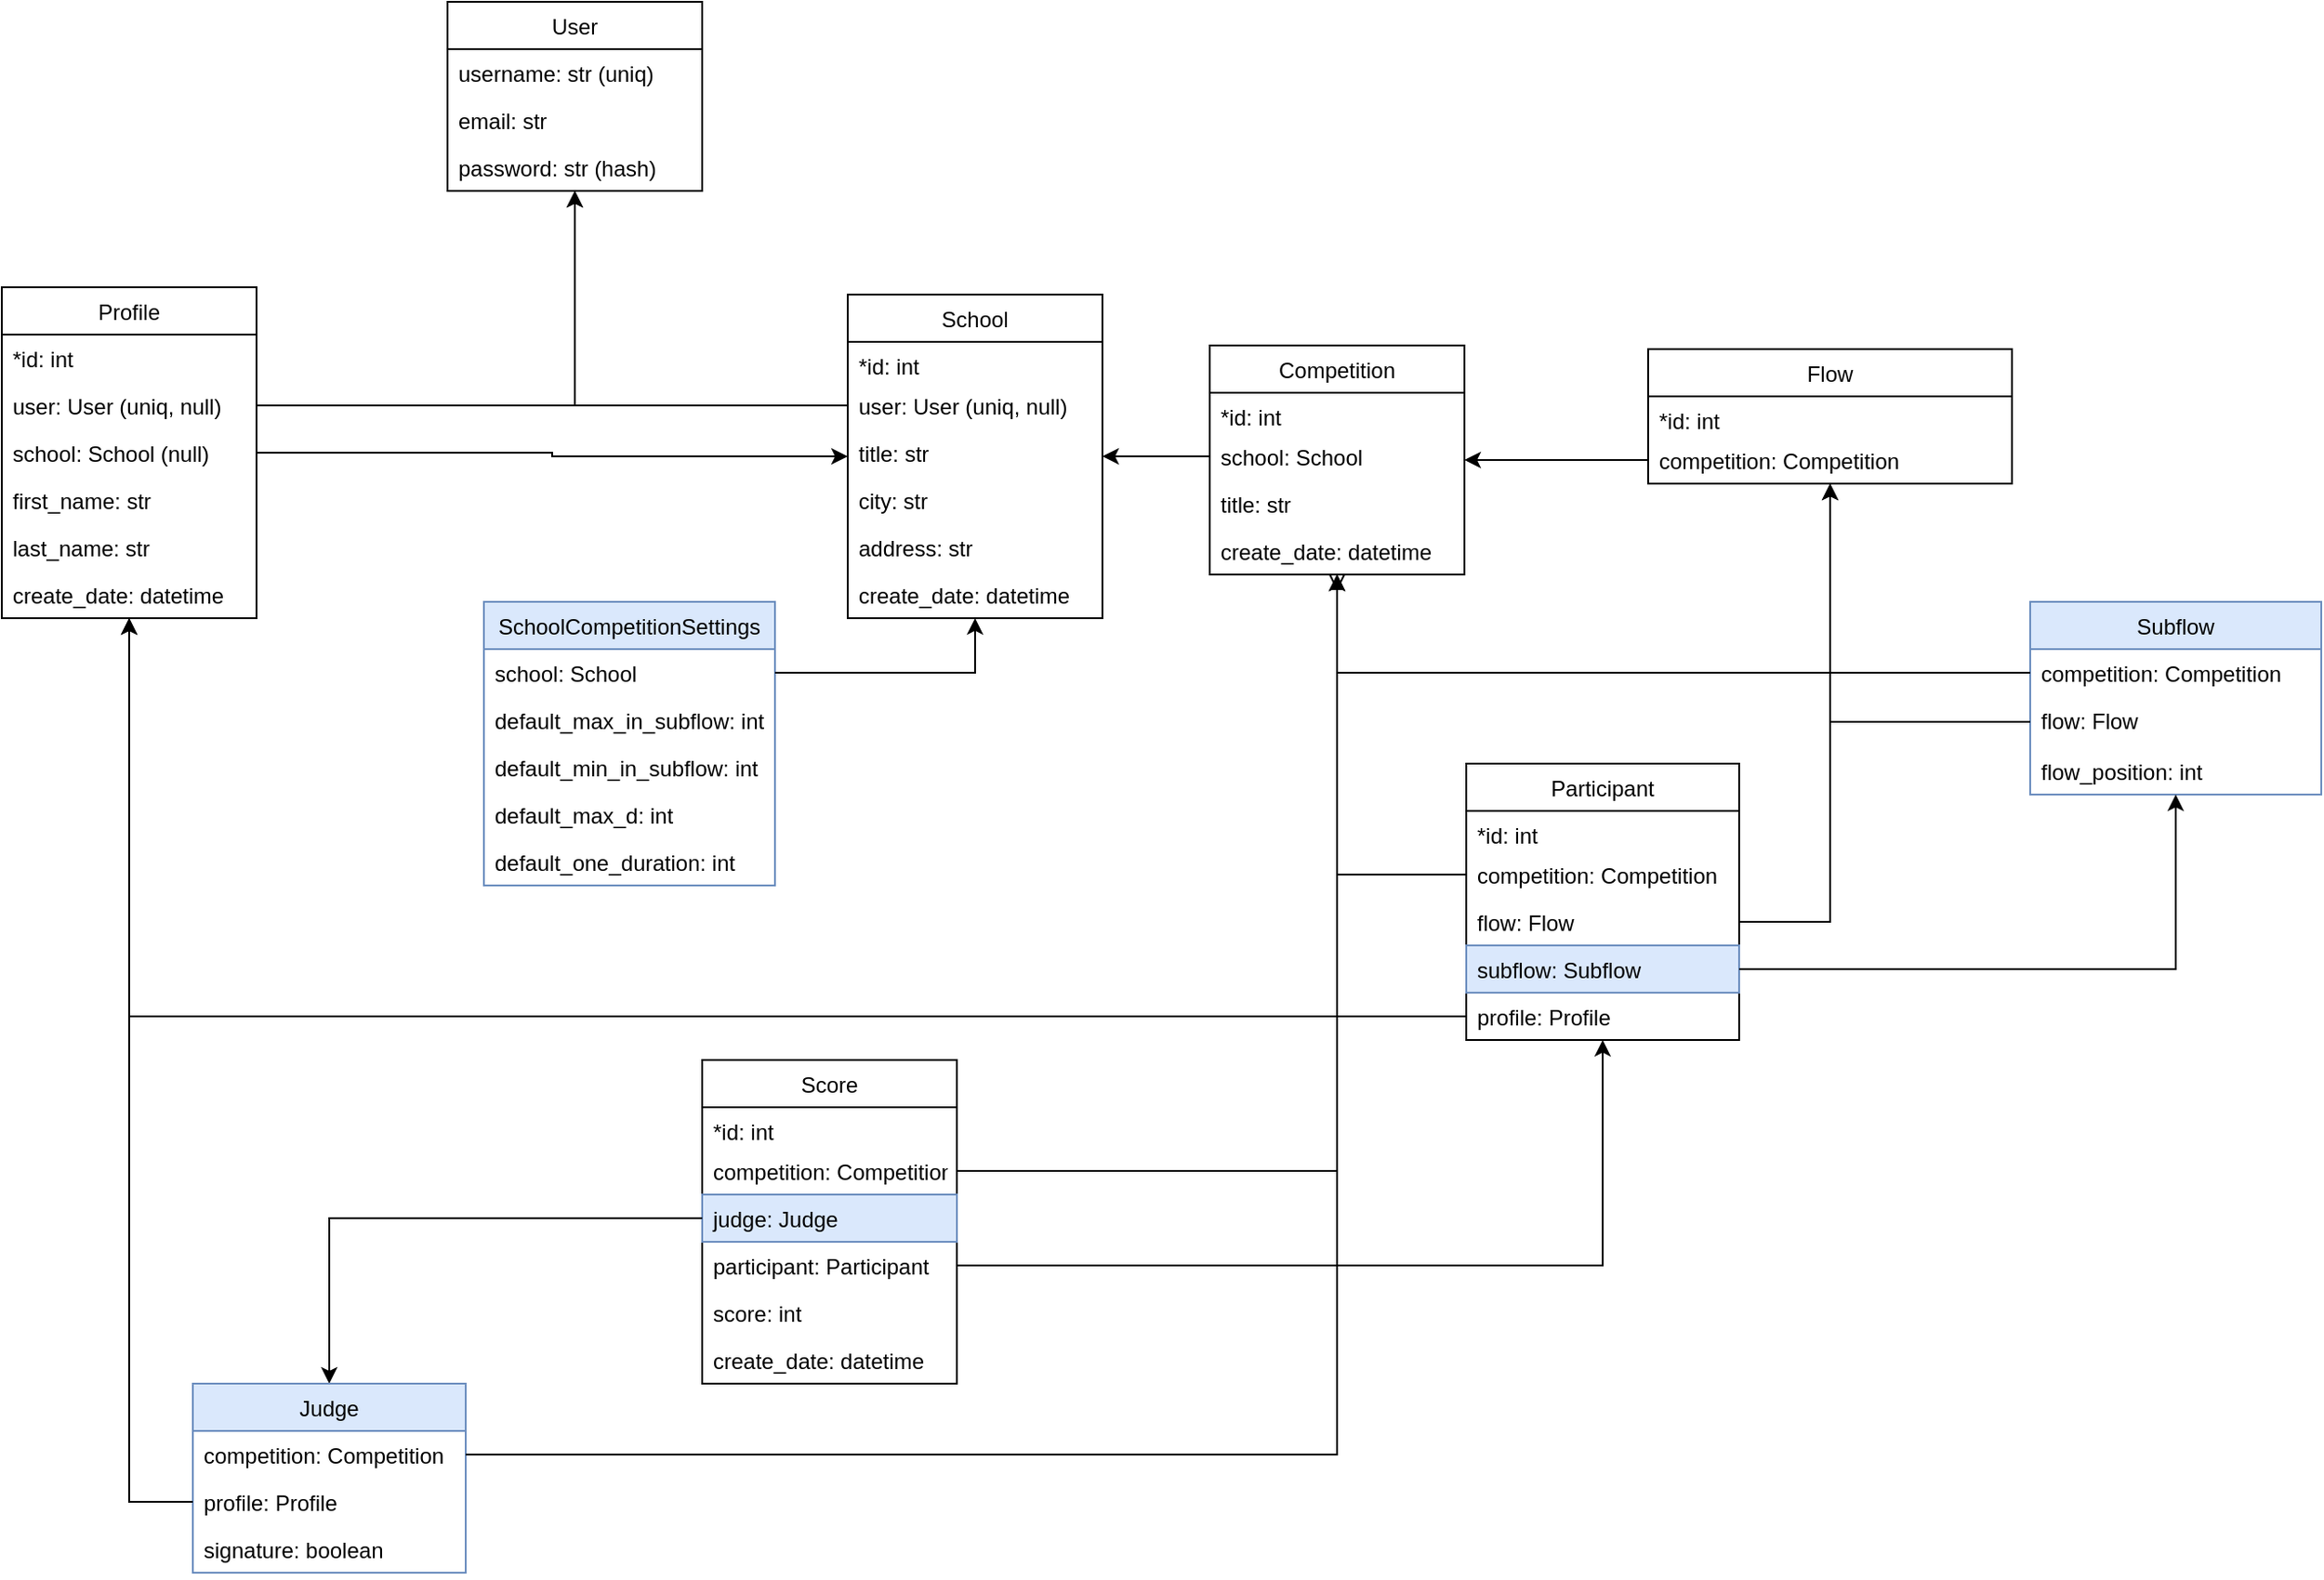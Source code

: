 <mxfile version="14.6.13" type="device" pages="2"><diagram id="iUEbj8dNVu1VvXC6DNIW" name="UML"><mxGraphModel dx="383" dy="678" grid="1" gridSize="10" guides="1" tooltips="1" connect="1" arrows="1" fold="1" page="1" pageScale="1" pageWidth="827" pageHeight="1169" math="0" shadow="0"><root><mxCell id="0"/><mxCell id="1" parent="0"/><mxCell id="e080HOzBAcm6F7jt0b6_-1" value="User" style="swimlane;fontStyle=0;childLayout=stackLayout;horizontal=1;startSize=26;fillColor=none;horizontalStack=0;resizeParent=1;resizeParentMax=0;resizeLast=0;collapsible=1;marginBottom=0;" parent="1" vertex="1"><mxGeometry x="590" y="130" width="140" height="104" as="geometry"/></mxCell><mxCell id="e080HOzBAcm6F7jt0b6_-2" value="username: str (uniq)" style="text;strokeColor=none;fillColor=none;align=left;verticalAlign=top;spacingLeft=4;spacingRight=4;overflow=hidden;rotatable=0;points=[[0,0.5],[1,0.5]];portConstraint=eastwest;" parent="e080HOzBAcm6F7jt0b6_-1" vertex="1"><mxGeometry y="26" width="140" height="26" as="geometry"/></mxCell><mxCell id="e080HOzBAcm6F7jt0b6_-3" value="email: str" style="text;strokeColor=none;fillColor=none;align=left;verticalAlign=top;spacingLeft=4;spacingRight=4;overflow=hidden;rotatable=0;points=[[0,0.5],[1,0.5]];portConstraint=eastwest;" parent="e080HOzBAcm6F7jt0b6_-1" vertex="1"><mxGeometry y="52" width="140" height="26" as="geometry"/></mxCell><mxCell id="e080HOzBAcm6F7jt0b6_-4" value="password: str (hash)" style="text;strokeColor=none;fillColor=none;align=left;verticalAlign=top;spacingLeft=4;spacingRight=4;overflow=hidden;rotatable=0;points=[[0,0.5],[1,0.5]];portConstraint=eastwest;" parent="e080HOzBAcm6F7jt0b6_-1" vertex="1"><mxGeometry y="78" width="140" height="26" as="geometry"/></mxCell><mxCell id="e080HOzBAcm6F7jt0b6_-13" value="Profile" style="swimlane;fontStyle=0;childLayout=stackLayout;horizontal=1;startSize=26;fillColor=none;horizontalStack=0;resizeParent=1;resizeParentMax=0;resizeLast=0;collapsible=1;marginBottom=0;" parent="1" vertex="1"><mxGeometry x="345" y="287" width="140" height="182" as="geometry"/></mxCell><mxCell id="hX1yJxV7n2xUwgyLYWJZ-1" value="*id: int" style="text;strokeColor=none;fillColor=none;align=left;verticalAlign=top;spacingLeft=4;spacingRight=4;overflow=hidden;rotatable=0;points=[[0,0.5],[1,0.5]];portConstraint=eastwest;" parent="e080HOzBAcm6F7jt0b6_-13" vertex="1"><mxGeometry y="26" width="140" height="26" as="geometry"/></mxCell><mxCell id="e080HOzBAcm6F7jt0b6_-20" value="user: User (uniq, null)" style="text;strokeColor=none;fillColor=none;align=left;verticalAlign=top;spacingLeft=4;spacingRight=4;overflow=hidden;rotatable=0;points=[[0,0.5],[1,0.5]];portConstraint=eastwest;" parent="e080HOzBAcm6F7jt0b6_-13" vertex="1"><mxGeometry y="52" width="140" height="26" as="geometry"/></mxCell><mxCell id="e080HOzBAcm6F7jt0b6_-56" value="school: School (null)" style="text;strokeColor=none;fillColor=none;align=left;verticalAlign=top;spacingLeft=4;spacingRight=4;overflow=hidden;rotatable=0;points=[[0,0.5],[1,0.5]];portConstraint=eastwest;" parent="e080HOzBAcm6F7jt0b6_-13" vertex="1"><mxGeometry y="78" width="140" height="26" as="geometry"/></mxCell><mxCell id="e080HOzBAcm6F7jt0b6_-5" value="first_name: str" style="text;strokeColor=none;fillColor=none;align=left;verticalAlign=top;spacingLeft=4;spacingRight=4;overflow=hidden;rotatable=0;points=[[0,0.5],[1,0.5]];portConstraint=eastwest;" parent="e080HOzBAcm6F7jt0b6_-13" vertex="1"><mxGeometry y="104" width="140" height="26" as="geometry"/></mxCell><mxCell id="e080HOzBAcm6F7jt0b6_-6" value="last_name: str" style="text;strokeColor=none;fillColor=none;align=left;verticalAlign=top;spacingLeft=4;spacingRight=4;overflow=hidden;rotatable=0;points=[[0,0.5],[1,0.5]];portConstraint=eastwest;" parent="e080HOzBAcm6F7jt0b6_-13" vertex="1"><mxGeometry y="130" width="140" height="26" as="geometry"/></mxCell><mxCell id="zUVDc7OHqMcMPTlxPV3x-3" value="create_date: datetime" style="text;strokeColor=none;fillColor=none;align=left;verticalAlign=top;spacingLeft=4;spacingRight=4;overflow=hidden;rotatable=0;points=[[0,0.5],[1,0.5]];portConstraint=eastwest;" parent="e080HOzBAcm6F7jt0b6_-13" vertex="1"><mxGeometry y="156" width="140" height="26" as="geometry"/></mxCell><mxCell id="e080HOzBAcm6F7jt0b6_-28" value="School" style="swimlane;fontStyle=0;childLayout=stackLayout;horizontal=1;startSize=26;fillColor=none;horizontalStack=0;resizeParent=1;resizeParentMax=0;resizeLast=0;collapsible=1;marginBottom=0;" parent="1" vertex="1"><mxGeometry x="810" y="290.97" width="140" height="178" as="geometry"/></mxCell><mxCell id="hX1yJxV7n2xUwgyLYWJZ-2" value="*id: int" style="text;strokeColor=none;fillColor=none;align=left;verticalAlign=top;spacingLeft=4;spacingRight=4;overflow=hidden;rotatable=0;points=[[0,0.5],[1,0.5]];portConstraint=eastwest;" parent="e080HOzBAcm6F7jt0b6_-28" vertex="1"><mxGeometry y="26" width="140" height="22" as="geometry"/></mxCell><mxCell id="e080HOzBAcm6F7jt0b6_-34" value="user: User (uniq, null)" style="text;strokeColor=none;fillColor=none;align=left;verticalAlign=top;spacingLeft=4;spacingRight=4;overflow=hidden;rotatable=0;points=[[0,0.5],[1,0.5]];portConstraint=eastwest;" parent="e080HOzBAcm6F7jt0b6_-28" vertex="1"><mxGeometry y="48" width="140" height="26" as="geometry"/></mxCell><mxCell id="e080HOzBAcm6F7jt0b6_-29" value="title: str" style="text;strokeColor=none;fillColor=none;align=left;verticalAlign=top;spacingLeft=4;spacingRight=4;overflow=hidden;rotatable=0;points=[[0,0.5],[1,0.5]];portConstraint=eastwest;" parent="e080HOzBAcm6F7jt0b6_-28" vertex="1"><mxGeometry y="74" width="140" height="26" as="geometry"/></mxCell><mxCell id="IFrO22kwMoxjrA62lldN-2" value="city: str" style="text;strokeColor=none;fillColor=none;align=left;verticalAlign=top;spacingLeft=4;spacingRight=4;overflow=hidden;rotatable=0;points=[[0,0.5],[1,0.5]];portConstraint=eastwest;" parent="e080HOzBAcm6F7jt0b6_-28" vertex="1"><mxGeometry y="100" width="140" height="26" as="geometry"/></mxCell><mxCell id="e080HOzBAcm6F7jt0b6_-30" value="address: str" style="text;strokeColor=none;fillColor=none;align=left;verticalAlign=top;spacingLeft=4;spacingRight=4;overflow=hidden;rotatable=0;points=[[0,0.5],[1,0.5]];portConstraint=eastwest;" parent="e080HOzBAcm6F7jt0b6_-28" vertex="1"><mxGeometry y="126" width="140" height="26" as="geometry"/></mxCell><mxCell id="zUVDc7OHqMcMPTlxPV3x-4" value="create_date: datetime" style="text;strokeColor=none;fillColor=none;align=left;verticalAlign=top;spacingLeft=4;spacingRight=4;overflow=hidden;rotatable=0;points=[[0,0.5],[1,0.5]];portConstraint=eastwest;" parent="e080HOzBAcm6F7jt0b6_-28" vertex="1"><mxGeometry y="152" width="140" height="26" as="geometry"/></mxCell><mxCell id="e080HOzBAcm6F7jt0b6_-36" value="Competition" style="swimlane;fontStyle=0;childLayout=stackLayout;horizontal=1;startSize=26;fillColor=none;horizontalStack=0;resizeParent=1;resizeParentMax=0;resizeLast=0;collapsible=1;marginBottom=0;" parent="1" vertex="1"><mxGeometry x="1009" y="319" width="140" height="126" as="geometry"/></mxCell><mxCell id="hX1yJxV7n2xUwgyLYWJZ-3" value="*id: int" style="text;strokeColor=none;fillColor=none;align=left;verticalAlign=top;spacingLeft=4;spacingRight=4;overflow=hidden;rotatable=0;points=[[0,0.5],[1,0.5]];portConstraint=eastwest;" parent="e080HOzBAcm6F7jt0b6_-36" vertex="1"><mxGeometry y="26" width="140" height="22" as="geometry"/></mxCell><mxCell id="e080HOzBAcm6F7jt0b6_-37" value="school: School" style="text;strokeColor=none;fillColor=none;align=left;verticalAlign=top;spacingLeft=4;spacingRight=4;overflow=hidden;rotatable=0;points=[[0,0.5],[1,0.5]];portConstraint=eastwest;" parent="e080HOzBAcm6F7jt0b6_-36" vertex="1"><mxGeometry y="48" width="140" height="26" as="geometry"/></mxCell><mxCell id="e080HOzBAcm6F7jt0b6_-38" value="title: str" style="text;strokeColor=none;fillColor=none;align=left;verticalAlign=top;spacingLeft=4;spacingRight=4;overflow=hidden;rotatable=0;points=[[0,0.5],[1,0.5]];portConstraint=eastwest;" parent="e080HOzBAcm6F7jt0b6_-36" vertex="1"><mxGeometry y="74" width="140" height="26" as="geometry"/></mxCell><mxCell id="zUVDc7OHqMcMPTlxPV3x-5" value="create_date: datetime" style="text;strokeColor=none;fillColor=none;align=left;verticalAlign=top;spacingLeft=4;spacingRight=4;overflow=hidden;rotatable=0;points=[[0,0.5],[1,0.5]];portConstraint=eastwest;" parent="e080HOzBAcm6F7jt0b6_-36" vertex="1"><mxGeometry y="100" width="140" height="26" as="geometry"/></mxCell><mxCell id="e080HOzBAcm6F7jt0b6_-42" value="Participant" style="swimlane;fontStyle=0;childLayout=stackLayout;horizontal=1;startSize=26;fillColor=none;horizontalStack=0;resizeParent=1;resizeParentMax=0;resizeLast=0;collapsible=1;marginBottom=0;" parent="1" vertex="1"><mxGeometry x="1150" y="548.97" width="150" height="152" as="geometry"/></mxCell><mxCell id="hX1yJxV7n2xUwgyLYWJZ-5" value="*id: int" style="text;strokeColor=none;fillColor=none;align=left;verticalAlign=top;spacingLeft=4;spacingRight=4;overflow=hidden;rotatable=0;points=[[0,0.5],[1,0.5]];portConstraint=eastwest;" parent="e080HOzBAcm6F7jt0b6_-42" vertex="1"><mxGeometry y="26" width="150" height="22" as="geometry"/></mxCell><mxCell id="e080HOzBAcm6F7jt0b6_-43" value="competition: Competition" style="text;strokeColor=none;fillColor=none;align=left;verticalAlign=top;spacingLeft=4;spacingRight=4;overflow=hidden;rotatable=0;points=[[0,0.5],[1,0.5]];portConstraint=eastwest;" parent="e080HOzBAcm6F7jt0b6_-42" vertex="1"><mxGeometry y="48" width="150" height="26" as="geometry"/></mxCell><mxCell id="e080HOzBAcm6F7jt0b6_-80" value="flow: Flow" style="text;strokeColor=none;fillColor=none;align=left;verticalAlign=top;spacingLeft=4;spacingRight=4;overflow=hidden;rotatable=0;points=[[0,0.5],[1,0.5]];portConstraint=eastwest;" parent="e080HOzBAcm6F7jt0b6_-42" vertex="1"><mxGeometry y="74" width="150" height="26" as="geometry"/></mxCell><mxCell id="fmUvLk3P3yL1n5FmOLlq-19" value="subflow: Subflow" style="text;strokeColor=#6c8ebf;fillColor=#dae8fc;align=left;verticalAlign=top;spacingLeft=4;spacingRight=4;overflow=hidden;rotatable=0;points=[[0,0.5],[1,0.5]];portConstraint=eastwest;" vertex="1" parent="e080HOzBAcm6F7jt0b6_-42"><mxGeometry y="100" width="150" height="26" as="geometry"/></mxCell><mxCell id="e080HOzBAcm6F7jt0b6_-49" value="profile: Profile" style="text;strokeColor=none;fillColor=none;align=left;verticalAlign=top;spacingLeft=4;spacingRight=4;overflow=hidden;rotatable=0;points=[[0,0.5],[1,0.5]];portConstraint=eastwest;" parent="e080HOzBAcm6F7jt0b6_-42" vertex="1"><mxGeometry y="126" width="150" height="26" as="geometry"/></mxCell><mxCell id="e080HOzBAcm6F7jt0b6_-51" style="edgeStyle=orthogonalEdgeStyle;rounded=0;orthogonalLoop=1;jettySize=auto;html=1;" parent="1" source="e080HOzBAcm6F7jt0b6_-43" target="e080HOzBAcm6F7jt0b6_-36" edge="1"><mxGeometry relative="1" as="geometry"/></mxCell><mxCell id="e080HOzBAcm6F7jt0b6_-53" style="edgeStyle=orthogonalEdgeStyle;rounded=0;orthogonalLoop=1;jettySize=auto;html=1;" parent="1" source="e080HOzBAcm6F7jt0b6_-34" target="e080HOzBAcm6F7jt0b6_-1" edge="1"><mxGeometry relative="1" as="geometry"/></mxCell><mxCell id="e080HOzBAcm6F7jt0b6_-54" style="edgeStyle=orthogonalEdgeStyle;rounded=0;orthogonalLoop=1;jettySize=auto;html=1;" parent="1" source="e080HOzBAcm6F7jt0b6_-20" target="e080HOzBAcm6F7jt0b6_-1" edge="1"><mxGeometry relative="1" as="geometry"/></mxCell><mxCell id="e080HOzBAcm6F7jt0b6_-66" value="Flow" style="swimlane;fontStyle=0;childLayout=stackLayout;horizontal=1;startSize=26;fillColor=none;horizontalStack=0;resizeParent=1;resizeParentMax=0;resizeLast=0;collapsible=1;marginBottom=0;" parent="1" vertex="1"><mxGeometry x="1250" y="321" width="200" height="74" as="geometry"/></mxCell><mxCell id="hX1yJxV7n2xUwgyLYWJZ-4" value="*id: int" style="text;strokeColor=none;fillColor=none;align=left;verticalAlign=top;spacingLeft=4;spacingRight=4;overflow=hidden;rotatable=0;points=[[0,0.5],[1,0.5]];portConstraint=eastwest;" parent="e080HOzBAcm6F7jt0b6_-66" vertex="1"><mxGeometry y="26" width="200" height="22" as="geometry"/></mxCell><mxCell id="e080HOzBAcm6F7jt0b6_-67" value="competition: Competition" style="text;strokeColor=none;fillColor=none;align=left;verticalAlign=top;spacingLeft=4;spacingRight=4;overflow=hidden;rotatable=0;points=[[0,0.5],[1,0.5]];portConstraint=eastwest;" parent="e080HOzBAcm6F7jt0b6_-66" vertex="1"><mxGeometry y="48" width="200" height="26" as="geometry"/></mxCell><mxCell id="e080HOzBAcm6F7jt0b6_-95" style="edgeStyle=orthogonalEdgeStyle;rounded=0;orthogonalLoop=1;jettySize=auto;html=1;" parent="1" source="e080HOzBAcm6F7jt0b6_-67" target="e080HOzBAcm6F7jt0b6_-36" edge="1"><mxGeometry relative="1" as="geometry"/></mxCell><mxCell id="e080HOzBAcm6F7jt0b6_-145" value="Score" style="swimlane;fontStyle=0;childLayout=stackLayout;horizontal=1;startSize=26;fillColor=none;horizontalStack=0;resizeParent=1;resizeParentMax=0;resizeLast=0;collapsible=1;marginBottom=0;" parent="1" vertex="1"><mxGeometry x="730" y="712" width="140" height="178" as="geometry"/></mxCell><mxCell id="hX1yJxV7n2xUwgyLYWJZ-6" value="*id: int" style="text;strokeColor=none;fillColor=none;align=left;verticalAlign=top;spacingLeft=4;spacingRight=4;overflow=hidden;rotatable=0;points=[[0,0.5],[1,0.5]];portConstraint=eastwest;" parent="e080HOzBAcm6F7jt0b6_-145" vertex="1"><mxGeometry y="26" width="140" height="22" as="geometry"/></mxCell><mxCell id="jTrjmsbF7Hy-U88Tjvo7-1" value="competition: Competition" style="text;strokeColor=none;fillColor=none;align=left;verticalAlign=top;spacingLeft=4;spacingRight=4;overflow=hidden;rotatable=0;points=[[0,0.5],[1,0.5]];portConstraint=eastwest;" parent="e080HOzBAcm6F7jt0b6_-145" vertex="1"><mxGeometry y="48" width="140" height="26" as="geometry"/></mxCell><mxCell id="e080HOzBAcm6F7jt0b6_-146" value="judge: Judge" style="text;strokeColor=#6c8ebf;fillColor=#dae8fc;align=left;verticalAlign=top;spacingLeft=4;spacingRight=4;overflow=hidden;rotatable=0;points=[[0,0.5],[1,0.5]];portConstraint=eastwest;" parent="e080HOzBAcm6F7jt0b6_-145" vertex="1"><mxGeometry y="74" width="140" height="26" as="geometry"/></mxCell><mxCell id="e080HOzBAcm6F7jt0b6_-147" value="participant: Participant" style="text;strokeColor=none;fillColor=none;align=left;verticalAlign=top;spacingLeft=4;spacingRight=4;overflow=hidden;rotatable=0;points=[[0,0.5],[1,0.5]];portConstraint=eastwest;" parent="e080HOzBAcm6F7jt0b6_-145" vertex="1"><mxGeometry y="100" width="140" height="26" as="geometry"/></mxCell><mxCell id="e080HOzBAcm6F7jt0b6_-148" value="score: int" style="text;strokeColor=none;fillColor=none;align=left;verticalAlign=top;spacingLeft=4;spacingRight=4;overflow=hidden;rotatable=0;points=[[0,0.5],[1,0.5]];portConstraint=eastwest;" parent="e080HOzBAcm6F7jt0b6_-145" vertex="1"><mxGeometry y="126" width="140" height="26" as="geometry"/></mxCell><mxCell id="IFrO22kwMoxjrA62lldN-1" value="create_date: datetime" style="text;strokeColor=none;fillColor=none;align=left;verticalAlign=top;spacingLeft=4;spacingRight=4;overflow=hidden;rotatable=0;points=[[0,0.5],[1,0.5]];portConstraint=eastwest;" parent="e080HOzBAcm6F7jt0b6_-145" vertex="1"><mxGeometry y="152" width="140" height="26" as="geometry"/></mxCell><mxCell id="e080HOzBAcm6F7jt0b6_-162" style="edgeStyle=orthogonalEdgeStyle;rounded=0;orthogonalLoop=1;jettySize=auto;html=1;" parent="1" source="e080HOzBAcm6F7jt0b6_-147" target="e080HOzBAcm6F7jt0b6_-42" edge="1"><mxGeometry relative="1" as="geometry"/></mxCell><mxCell id="e080HOzBAcm6F7jt0b6_-174" style="edgeStyle=orthogonalEdgeStyle;rounded=0;orthogonalLoop=1;jettySize=auto;html=1;" parent="1" source="e080HOzBAcm6F7jt0b6_-146" target="fmUvLk3P3yL1n5FmOLlq-1" edge="1"><mxGeometry relative="1" as="geometry"><mxPoint x="885.059" y="1115" as="targetPoint"/></mxGeometry></mxCell><mxCell id="U9G5cu5d0djngSI7oXee-97" style="edgeStyle=orthogonalEdgeStyle;rounded=0;orthogonalLoop=1;jettySize=auto;html=1;" parent="1" source="e080HOzBAcm6F7jt0b6_-80" target="e080HOzBAcm6F7jt0b6_-66" edge="1"><mxGeometry relative="1" as="geometry"/></mxCell><mxCell id="u_q0TTr663Ak8V3AeobJ-12" style="edgeStyle=orthogonalEdgeStyle;rounded=0;orthogonalLoop=1;jettySize=auto;html=1;" parent="1" source="e080HOzBAcm6F7jt0b6_-49" target="e080HOzBAcm6F7jt0b6_-13" edge="1"><mxGeometry relative="1" as="geometry"/></mxCell><mxCell id="zUVDc7OHqMcMPTlxPV3x-24" style="edgeStyle=orthogonalEdgeStyle;rounded=0;orthogonalLoop=1;jettySize=auto;html=1;" parent="1" source="e080HOzBAcm6F7jt0b6_-56" target="e080HOzBAcm6F7jt0b6_-28" edge="1"><mxGeometry relative="1" as="geometry"/></mxCell><mxCell id="zUVDc7OHqMcMPTlxPV3x-25" style="edgeStyle=orthogonalEdgeStyle;rounded=0;orthogonalLoop=1;jettySize=auto;html=1;" parent="1" source="e080HOzBAcm6F7jt0b6_-37" target="e080HOzBAcm6F7jt0b6_-28" edge="1"><mxGeometry relative="1" as="geometry"/></mxCell><mxCell id="jTrjmsbF7Hy-U88Tjvo7-2" style="edgeStyle=orthogonalEdgeStyle;rounded=0;orthogonalLoop=1;jettySize=auto;html=1;startArrow=none;startFill=0;endArrow=ERoneToMany;endFill=0;" parent="1" source="jTrjmsbF7Hy-U88Tjvo7-1" target="e080HOzBAcm6F7jt0b6_-36" edge="1"><mxGeometry relative="1" as="geometry"/></mxCell><mxCell id="fmUvLk3P3yL1n5FmOLlq-1" value="Judge" style="swimlane;fontStyle=0;childLayout=stackLayout;horizontal=1;startSize=26;fillColor=#dae8fc;horizontalStack=0;resizeParent=1;resizeParentMax=0;resizeLast=0;collapsible=1;marginBottom=0;strokeColor=#6c8ebf;" vertex="1" parent="1"><mxGeometry x="450" y="890" width="150" height="104" as="geometry"/></mxCell><mxCell id="fmUvLk3P3yL1n5FmOLlq-2" value="competition: Competition" style="text;strokeColor=none;fillColor=none;align=left;verticalAlign=top;spacingLeft=4;spacingRight=4;overflow=hidden;rotatable=0;points=[[0,0.5],[1,0.5]];portConstraint=eastwest;" vertex="1" parent="fmUvLk3P3yL1n5FmOLlq-1"><mxGeometry y="26" width="150" height="26" as="geometry"/></mxCell><mxCell id="fmUvLk3P3yL1n5FmOLlq-3" value="profile: Profile" style="text;strokeColor=none;fillColor=none;align=left;verticalAlign=top;spacingLeft=4;spacingRight=4;overflow=hidden;rotatable=0;points=[[0,0.5],[1,0.5]];portConstraint=eastwest;" vertex="1" parent="fmUvLk3P3yL1n5FmOLlq-1"><mxGeometry y="52" width="150" height="26" as="geometry"/></mxCell><mxCell id="fmUvLk3P3yL1n5FmOLlq-6" value="signature: boolean" style="text;strokeColor=none;fillColor=none;align=left;verticalAlign=top;spacingLeft=4;spacingRight=4;overflow=hidden;rotatable=0;points=[[0,0.5],[1,0.5]];portConstraint=eastwest;" vertex="1" parent="fmUvLk3P3yL1n5FmOLlq-1"><mxGeometry y="78" width="150" height="26" as="geometry"/></mxCell><mxCell id="fmUvLk3P3yL1n5FmOLlq-7" value="Subflow" style="swimlane;fontStyle=0;childLayout=stackLayout;horizontal=1;startSize=26;fillColor=#dae8fc;horizontalStack=0;resizeParent=1;resizeParentMax=0;resizeLast=0;collapsible=1;marginBottom=0;strokeColor=#6c8ebf;" vertex="1" parent="1"><mxGeometry x="1460" y="460" width="160" height="106" as="geometry"/></mxCell><mxCell id="fmUvLk3P3yL1n5FmOLlq-8" value="competition: Competition" style="text;strokeColor=none;fillColor=none;align=left;verticalAlign=top;spacingLeft=4;spacingRight=4;overflow=hidden;rotatable=0;points=[[0,0.5],[1,0.5]];portConstraint=eastwest;" vertex="1" parent="fmUvLk3P3yL1n5FmOLlq-7"><mxGeometry y="26" width="160" height="26" as="geometry"/></mxCell><mxCell id="fmUvLk3P3yL1n5FmOLlq-9" value="flow: Flow" style="text;strokeColor=none;fillColor=none;align=left;verticalAlign=top;spacingLeft=4;spacingRight=4;overflow=hidden;rotatable=0;points=[[0,0.5],[1,0.5]];portConstraint=eastwest;" vertex="1" parent="fmUvLk3P3yL1n5FmOLlq-7"><mxGeometry y="52" width="160" height="28" as="geometry"/></mxCell><mxCell id="fmUvLk3P3yL1n5FmOLlq-12" value="flow_position: int" style="text;strokeColor=none;fillColor=none;align=left;verticalAlign=top;spacingLeft=4;spacingRight=4;overflow=hidden;rotatable=0;points=[[0,0.5],[1,0.5]];portConstraint=eastwest;" vertex="1" parent="fmUvLk3P3yL1n5FmOLlq-7"><mxGeometry y="80" width="160" height="26" as="geometry"/></mxCell><mxCell id="fmUvLk3P3yL1n5FmOLlq-15" style="edgeStyle=orthogonalEdgeStyle;rounded=0;orthogonalLoop=1;jettySize=auto;html=1;" edge="1" parent="1" source="fmUvLk3P3yL1n5FmOLlq-8" target="e080HOzBAcm6F7jt0b6_-36"><mxGeometry relative="1" as="geometry"/></mxCell><mxCell id="fmUvLk3P3yL1n5FmOLlq-16" style="edgeStyle=orthogonalEdgeStyle;rounded=0;orthogonalLoop=1;jettySize=auto;html=1;" edge="1" parent="1" source="fmUvLk3P3yL1n5FmOLlq-9" target="e080HOzBAcm6F7jt0b6_-66"><mxGeometry relative="1" as="geometry"/></mxCell><mxCell id="fmUvLk3P3yL1n5FmOLlq-17" style="edgeStyle=orthogonalEdgeStyle;rounded=0;orthogonalLoop=1;jettySize=auto;html=1;" edge="1" parent="1" source="fmUvLk3P3yL1n5FmOLlq-2" target="e080HOzBAcm6F7jt0b6_-36"><mxGeometry relative="1" as="geometry"/></mxCell><mxCell id="fmUvLk3P3yL1n5FmOLlq-18" style="edgeStyle=orthogonalEdgeStyle;rounded=0;orthogonalLoop=1;jettySize=auto;html=1;" edge="1" parent="1" source="fmUvLk3P3yL1n5FmOLlq-3" target="e080HOzBAcm6F7jt0b6_-13"><mxGeometry relative="1" as="geometry"/></mxCell><mxCell id="fmUvLk3P3yL1n5FmOLlq-20" style="edgeStyle=orthogonalEdgeStyle;rounded=0;orthogonalLoop=1;jettySize=auto;html=1;" edge="1" parent="1" source="fmUvLk3P3yL1n5FmOLlq-19" target="fmUvLk3P3yL1n5FmOLlq-7"><mxGeometry relative="1" as="geometry"/></mxCell><mxCell id="fmUvLk3P3yL1n5FmOLlq-21" value="SchoolCompetitionSettings" style="swimlane;fontStyle=0;childLayout=stackLayout;horizontal=1;startSize=26;fillColor=#dae8fc;horizontalStack=0;resizeParent=1;resizeParentMax=0;resizeLast=0;collapsible=1;marginBottom=0;strokeColor=#6c8ebf;" vertex="1" parent="1"><mxGeometry x="610" y="460" width="160" height="156" as="geometry"><mxRectangle x="490" y="760" width="180" height="26" as="alternateBounds"/></mxGeometry></mxCell><mxCell id="fmUvLk3P3yL1n5FmOLlq-22" value="school: School" style="text;strokeColor=none;fillColor=none;align=left;verticalAlign=top;spacingLeft=4;spacingRight=4;overflow=hidden;rotatable=0;points=[[0,0.5],[1,0.5]];portConstraint=eastwest;" vertex="1" parent="fmUvLk3P3yL1n5FmOLlq-21"><mxGeometry y="26" width="160" height="26" as="geometry"/></mxCell><mxCell id="fmUvLk3P3yL1n5FmOLlq-23" value="default_max_in_subflow: int" style="text;strokeColor=none;fillColor=none;align=left;verticalAlign=top;spacingLeft=4;spacingRight=4;overflow=hidden;rotatable=0;points=[[0,0.5],[1,0.5]];portConstraint=eastwest;" vertex="1" parent="fmUvLk3P3yL1n5FmOLlq-21"><mxGeometry y="52" width="160" height="26" as="geometry"/></mxCell><mxCell id="fmUvLk3P3yL1n5FmOLlq-24" value="default_min_in_subflow: int" style="text;strokeColor=none;fillColor=none;align=left;verticalAlign=top;spacingLeft=4;spacingRight=4;overflow=hidden;rotatable=0;points=[[0,0.5],[1,0.5]];portConstraint=eastwest;" vertex="1" parent="fmUvLk3P3yL1n5FmOLlq-21"><mxGeometry y="78" width="160" height="26" as="geometry"/></mxCell><mxCell id="fmUvLk3P3yL1n5FmOLlq-25" value="default_max_d: int" style="text;strokeColor=none;fillColor=none;align=left;verticalAlign=top;spacingLeft=4;spacingRight=4;overflow=hidden;rotatable=0;points=[[0,0.5],[1,0.5]];portConstraint=eastwest;" vertex="1" parent="fmUvLk3P3yL1n5FmOLlq-21"><mxGeometry y="104" width="160" height="26" as="geometry"/></mxCell><mxCell id="fmUvLk3P3yL1n5FmOLlq-26" value="default_one_duration: int" style="text;strokeColor=none;fillColor=none;align=left;verticalAlign=top;spacingLeft=4;spacingRight=4;overflow=hidden;rotatable=0;points=[[0,0.5],[1,0.5]];portConstraint=eastwest;" vertex="1" parent="fmUvLk3P3yL1n5FmOLlq-21"><mxGeometry y="130" width="160" height="26" as="geometry"/></mxCell><mxCell id="fmUvLk3P3yL1n5FmOLlq-27" style="edgeStyle=orthogonalEdgeStyle;rounded=0;orthogonalLoop=1;jettySize=auto;html=1;" edge="1" parent="1" source="fmUvLk3P3yL1n5FmOLlq-22" target="e080HOzBAcm6F7jt0b6_-28"><mxGeometry relative="1" as="geometry"/></mxCell></root></mxGraphModel></diagram><diagram id="Nf7d6Wtd37Fq8LsDocSr" name="Чен"><mxGraphModel dx="761" dy="1959" grid="1" gridSize="10" guides="1" tooltips="1" connect="1" arrows="1" fold="1" page="1" pageScale="1" pageWidth="827" pageHeight="1169" math="0" shadow="0">&#xa;            <root>&#xa;                <mxCell id="VjDLeNoEt36ukDtSpz-p-0"/>&#xa;                <mxCell id="VjDLeNoEt36ukDtSpz-p-1" parent="VjDLeNoEt36ukDtSpz-p-0"/>&#xa;                <mxCell id="VjDLeNoEt36ukDtSpz-p-54" style="edgeStyle=orthogonalEdgeStyle;rounded=0;orthogonalLoop=1;jettySize=auto;html=1;entryX=0;entryY=0.5;entryDx=0;entryDy=0;" parent="VjDLeNoEt36ukDtSpz-p-1" source="VjDLeNoEt36ukDtSpz-p-50" target="VjDLeNoEt36ukDtSpz-p-51" edge="1">&#xa;                    <mxGeometry relative="1" as="geometry"/>&#xa;                </mxCell>&#xa;                <mxCell id="VjDLeNoEt36ukDtSpz-p-55" style="edgeStyle=orthogonalEdgeStyle;rounded=0;orthogonalLoop=1;jettySize=auto;html=1;" parent="VjDLeNoEt36ukDtSpz-p-1" source="VjDLeNoEt36ukDtSpz-p-50" target="VjDLeNoEt36ukDtSpz-p-53" edge="1">&#xa;                    <mxGeometry relative="1" as="geometry"/>&#xa;                </mxCell>&#xa;                <mxCell id="VjDLeNoEt36ukDtSpz-p-56" style="edgeStyle=orthogonalEdgeStyle;rounded=0;orthogonalLoop=1;jettySize=auto;html=1;entryX=0;entryY=0.5;entryDx=0;entryDy=0;" parent="VjDLeNoEt36ukDtSpz-p-1" source="VjDLeNoEt36ukDtSpz-p-50" target="VjDLeNoEt36ukDtSpz-p-52" edge="1">&#xa;                    <mxGeometry relative="1" as="geometry"/>&#xa;                </mxCell>&#xa;                <mxCell id="VjDLeNoEt36ukDtSpz-p-127" style="edgeStyle=orthogonalEdgeStyle;rounded=0;orthogonalLoop=1;jettySize=auto;html=1;endArrow=ERmandOne;endFill=0;startArrow=none;startFill=0;" parent="VjDLeNoEt36ukDtSpz-p-1" source="VjDLeNoEt36ukDtSpz-p-140" target="VjDLeNoEt36ukDtSpz-p-122" edge="1">&#xa;                    <mxGeometry relative="1" as="geometry"/>&#xa;                </mxCell>&#xa;                <mxCell id="VjDLeNoEt36ukDtSpz-p-128" style="edgeStyle=orthogonalEdgeStyle;rounded=0;orthogonalLoop=1;jettySize=auto;html=1;endArrow=ERmandOne;endFill=0;startArrow=none;startFill=0;" parent="VjDLeNoEt36ukDtSpz-p-1" source="VjDLeNoEt36ukDtSpz-p-145" target="VjDLeNoEt36ukDtSpz-p-121" edge="1">&#xa;                    <mxGeometry relative="1" as="geometry"/>&#xa;                </mxCell>&#xa;                <mxCell id="_Gq4VT02wDg7G9v6jnCs-8" style="edgeStyle=orthogonalEdgeStyle;rounded=0;orthogonalLoop=1;jettySize=auto;html=1;entryX=0;entryY=0.5;entryDx=0;entryDy=0;" parent="VjDLeNoEt36ukDtSpz-p-1" source="VjDLeNoEt36ukDtSpz-p-50" target="_Gq4VT02wDg7G9v6jnCs-1" edge="1">&#xa;                    <mxGeometry relative="1" as="geometry"/>&#xa;                </mxCell>&#xa;                <mxCell id="VjDLeNoEt36ukDtSpz-p-50" value="User" style="rounded=0;whiteSpace=wrap;html=1;" parent="VjDLeNoEt36ukDtSpz-p-1" vertex="1">&#xa;                    <mxGeometry x="457" y="-571" width="80" height="30" as="geometry"/>&#xa;                </mxCell>&#xa;                <mxCell id="VjDLeNoEt36ukDtSpz-p-51" value="username" style="ellipse;whiteSpace=wrap;html=1;" parent="VjDLeNoEt36ukDtSpz-p-1" vertex="1">&#xa;                    <mxGeometry x="647" y="-651" width="80" height="50" as="geometry"/>&#xa;                </mxCell>&#xa;                <mxCell id="VjDLeNoEt36ukDtSpz-p-52" value="email" style="ellipse;whiteSpace=wrap;html=1;" parent="VjDLeNoEt36ukDtSpz-p-1" vertex="1">&#xa;                    <mxGeometry x="647" y="-511" width="80" height="50" as="geometry"/>&#xa;                </mxCell>&#xa;                <mxCell id="VjDLeNoEt36ukDtSpz-p-53" value="password" style="ellipse;whiteSpace=wrap;html=1;" parent="VjDLeNoEt36ukDtSpz-p-1" vertex="1">&#xa;                    <mxGeometry x="642" y="-578.5" width="85" height="45" as="geometry"/>&#xa;                </mxCell>&#xa;                <mxCell id="VjDLeNoEt36ukDtSpz-p-57" style="edgeStyle=orthogonalEdgeStyle;rounded=0;orthogonalLoop=1;jettySize=auto;html=1;entryX=0;entryY=0.5;entryDx=0;entryDy=0;" parent="VjDLeNoEt36ukDtSpz-p-1" source="VjDLeNoEt36ukDtSpz-p-122" target="VjDLeNoEt36ukDtSpz-p-61" edge="1">&#xa;                    <mxGeometry relative="1" as="geometry"/>&#xa;                </mxCell>&#xa;                <mxCell id="VjDLeNoEt36ukDtSpz-p-58" style="edgeStyle=orthogonalEdgeStyle;rounded=0;orthogonalLoop=1;jettySize=auto;html=1;" parent="VjDLeNoEt36ukDtSpz-p-1" source="VjDLeNoEt36ukDtSpz-p-122" target="VjDLeNoEt36ukDtSpz-p-63" edge="1">&#xa;                    <mxGeometry relative="1" as="geometry"/>&#xa;                </mxCell>&#xa;                <mxCell id="VjDLeNoEt36ukDtSpz-p-68" style="edgeStyle=orthogonalEdgeStyle;rounded=0;orthogonalLoop=1;jettySize=auto;html=1;entryX=0;entryY=0.5;entryDx=0;entryDy=0;" parent="VjDLeNoEt36ukDtSpz-p-1" source="VjDLeNoEt36ukDtSpz-p-122" target="VjDLeNoEt36ukDtSpz-p-64" edge="1">&#xa;                    <mxGeometry relative="1" as="geometry"/>&#xa;                </mxCell>&#xa;                <mxCell id="VjDLeNoEt36ukDtSpz-p-69" style="edgeStyle=orthogonalEdgeStyle;rounded=0;orthogonalLoop=1;jettySize=auto;html=1;entryX=0;entryY=0.5;entryDx=0;entryDy=0;" parent="VjDLeNoEt36ukDtSpz-p-1" source="VjDLeNoEt36ukDtSpz-p-122" target="VjDLeNoEt36ukDtSpz-p-65" edge="1">&#xa;                    <mxGeometry relative="1" as="geometry"/>&#xa;                </mxCell>&#xa;                <mxCell id="VjDLeNoEt36ukDtSpz-p-71" style="edgeStyle=orthogonalEdgeStyle;rounded=0;orthogonalLoop=1;jettySize=auto;html=1;entryX=0;entryY=0.5;entryDx=0;entryDy=0;" parent="VjDLeNoEt36ukDtSpz-p-1" source="VjDLeNoEt36ukDtSpz-p-122" target="VjDLeNoEt36ukDtSpz-p-67" edge="1">&#xa;                    <mxGeometry relative="1" as="geometry"/>&#xa;                </mxCell>&#xa;                <mxCell id="VjDLeNoEt36ukDtSpz-p-61" value="user" style="ellipse;whiteSpace=wrap;html=1;" parent="VjDLeNoEt36ukDtSpz-p-1" vertex="1">&#xa;                    <mxGeometry x="220" y="-353" width="80" height="50" as="geometry"/>&#xa;                </mxCell>&#xa;                <mxCell id="VjDLeNoEt36ukDtSpz-p-63" value="school" style="ellipse;whiteSpace=wrap;html=1;" parent="VjDLeNoEt36ukDtSpz-p-1" vertex="1">&#xa;                    <mxGeometry x="220" y="-293" width="85" height="45" as="geometry"/>&#xa;                </mxCell>&#xa;                <mxCell id="VjDLeNoEt36ukDtSpz-p-64" value="first_name" style="ellipse;whiteSpace=wrap;html=1;" parent="VjDLeNoEt36ukDtSpz-p-1" vertex="1">&#xa;                    <mxGeometry x="220" y="-183" width="80" height="50" as="geometry"/>&#xa;                </mxCell>&#xa;                <mxCell id="VjDLeNoEt36ukDtSpz-p-65" value="last_name" style="ellipse;whiteSpace=wrap;html=1;" parent="VjDLeNoEt36ukDtSpz-p-1" vertex="1">&#xa;                    <mxGeometry x="220" y="-123.0" width="80" height="50" as="geometry"/>&#xa;                </mxCell>&#xa;                <mxCell id="VjDLeNoEt36ukDtSpz-p-67" value="create_date" style="ellipse;whiteSpace=wrap;html=1;" parent="VjDLeNoEt36ukDtSpz-p-1" vertex="1">&#xa;                    <mxGeometry x="220" y="-240" width="80" height="50" as="geometry"/>&#xa;                </mxCell>&#xa;                <mxCell id="VjDLeNoEt36ukDtSpz-p-79" style="edgeStyle=orthogonalEdgeStyle;rounded=0;orthogonalLoop=1;jettySize=auto;html=1;entryX=0;entryY=0.5;entryDx=0;entryDy=0;" parent="VjDLeNoEt36ukDtSpz-p-1" source="VjDLeNoEt36ukDtSpz-p-121" target="VjDLeNoEt36ukDtSpz-p-87" edge="1">&#xa;                    <mxGeometry relative="1" as="geometry"/>&#xa;                </mxCell>&#xa;                <mxCell id="VjDLeNoEt36ukDtSpz-p-80" style="edgeStyle=orthogonalEdgeStyle;rounded=0;orthogonalLoop=1;jettySize=auto;html=1;" parent="VjDLeNoEt36ukDtSpz-p-1" source="VjDLeNoEt36ukDtSpz-p-121" target="VjDLeNoEt36ukDtSpz-p-89" edge="1">&#xa;                    <mxGeometry relative="1" as="geometry"/>&#xa;                </mxCell>&#xa;                <mxCell id="VjDLeNoEt36ukDtSpz-p-81" style="edgeStyle=orthogonalEdgeStyle;rounded=0;orthogonalLoop=1;jettySize=auto;html=1;entryX=0;entryY=0.5;entryDx=0;entryDy=0;" parent="VjDLeNoEt36ukDtSpz-p-1" source="VjDLeNoEt36ukDtSpz-p-121" target="VjDLeNoEt36ukDtSpz-p-88" edge="1">&#xa;                    <mxGeometry relative="1" as="geometry"/>&#xa;                </mxCell>&#xa;                <mxCell id="VjDLeNoEt36ukDtSpz-p-82" style="edgeStyle=orthogonalEdgeStyle;rounded=0;orthogonalLoop=1;jettySize=auto;html=1;entryX=0;entryY=0.5;entryDx=0;entryDy=0;" parent="VjDLeNoEt36ukDtSpz-p-1" source="VjDLeNoEt36ukDtSpz-p-121" target="VjDLeNoEt36ukDtSpz-p-90" edge="1">&#xa;                    <mxGeometry relative="1" as="geometry"/>&#xa;                </mxCell>&#xa;                <mxCell id="VjDLeNoEt36ukDtSpz-p-85" style="edgeStyle=orthogonalEdgeStyle;rounded=0;orthogonalLoop=1;jettySize=auto;html=1;entryX=0;entryY=0.5;entryDx=0;entryDy=0;" parent="VjDLeNoEt36ukDtSpz-p-1" source="VjDLeNoEt36ukDtSpz-p-121" target="VjDLeNoEt36ukDtSpz-p-93" edge="1">&#xa;                    <mxGeometry relative="1" as="geometry"/>&#xa;                </mxCell>&#xa;                <mxCell id="VjDLeNoEt36ukDtSpz-p-87" value="user" style="ellipse;whiteSpace=wrap;html=1;" parent="VjDLeNoEt36ukDtSpz-p-1" vertex="1">&#xa;                    <mxGeometry x="640" y="-363" width="80" height="50" as="geometry"/>&#xa;                </mxCell>&#xa;                <mxCell id="VjDLeNoEt36ukDtSpz-p-88" value="city" style="ellipse;whiteSpace=wrap;html=1;" parent="VjDLeNoEt36ukDtSpz-p-1" vertex="1">&#xa;                    <mxGeometry x="640" y="-253" width="80" height="50" as="geometry"/>&#xa;                </mxCell>&#xa;                <mxCell id="VjDLeNoEt36ukDtSpz-p-89" value="title" style="ellipse;whiteSpace=wrap;html=1;" parent="VjDLeNoEt36ukDtSpz-p-1" vertex="1">&#xa;                    <mxGeometry x="640" y="-303" width="85" height="45" as="geometry"/>&#xa;                </mxCell>&#xa;                <mxCell id="VjDLeNoEt36ukDtSpz-p-90" value="address" style="ellipse;whiteSpace=wrap;html=1;" parent="VjDLeNoEt36ukDtSpz-p-1" vertex="1">&#xa;                    <mxGeometry x="640" y="-193" width="80" height="50" as="geometry"/>&#xa;                </mxCell>&#xa;                <mxCell id="VjDLeNoEt36ukDtSpz-p-93" value="create_date" style="ellipse;whiteSpace=wrap;html=1;" parent="VjDLeNoEt36ukDtSpz-p-1" vertex="1">&#xa;                    <mxGeometry x="640" y="-123" width="80" height="50" as="geometry"/>&#xa;                </mxCell>&#xa;                <mxCell id="VjDLeNoEt36ukDtSpz-p-94" style="edgeStyle=orthogonalEdgeStyle;rounded=0;orthogonalLoop=1;jettySize=auto;html=1;entryX=0;entryY=0.5;entryDx=0;entryDy=0;" parent="VjDLeNoEt36ukDtSpz-p-1" source="VjDLeNoEt36ukDtSpz-p-123" target="VjDLeNoEt36ukDtSpz-p-98" edge="1">&#xa;                    <mxGeometry relative="1" as="geometry"/>&#xa;                </mxCell>&#xa;                <mxCell id="VjDLeNoEt36ukDtSpz-p-95" style="edgeStyle=orthogonalEdgeStyle;rounded=0;orthogonalLoop=1;jettySize=auto;html=1;" parent="VjDLeNoEt36ukDtSpz-p-1" source="VjDLeNoEt36ukDtSpz-p-123" target="VjDLeNoEt36ukDtSpz-p-100" edge="1">&#xa;                    <mxGeometry relative="1" as="geometry"/>&#xa;                </mxCell>&#xa;                <mxCell id="VjDLeNoEt36ukDtSpz-p-96" style="edgeStyle=orthogonalEdgeStyle;rounded=0;orthogonalLoop=1;jettySize=auto;html=1;entryX=0;entryY=0.5;entryDx=0;entryDy=0;" parent="VjDLeNoEt36ukDtSpz-p-1" source="VjDLeNoEt36ukDtSpz-p-123" target="VjDLeNoEt36ukDtSpz-p-99" edge="1">&#xa;                    <mxGeometry relative="1" as="geometry"/>&#xa;                </mxCell>&#xa;                <mxCell id="VjDLeNoEt36ukDtSpz-p-98" value="school" style="ellipse;whiteSpace=wrap;html=1;" parent="VjDLeNoEt36ukDtSpz-p-1" vertex="1">&#xa;                    <mxGeometry x="645" y="28" width="80" height="50" as="geometry"/>&#xa;                </mxCell>&#xa;                <mxCell id="VjDLeNoEt36ukDtSpz-p-99" value="create_date" style="ellipse;whiteSpace=wrap;html=1;" parent="VjDLeNoEt36ukDtSpz-p-1" vertex="1">&#xa;                    <mxGeometry x="645" y="138" width="80" height="50" as="geometry"/>&#xa;                </mxCell>&#xa;                <mxCell id="VjDLeNoEt36ukDtSpz-p-100" value="title" style="ellipse;whiteSpace=wrap;html=1;" parent="VjDLeNoEt36ukDtSpz-p-1" vertex="1">&#xa;                    <mxGeometry x="645" y="88" width="85" height="45" as="geometry"/>&#xa;                </mxCell>&#xa;                <mxCell id="VjDLeNoEt36ukDtSpz-p-101" style="edgeStyle=orthogonalEdgeStyle;rounded=0;orthogonalLoop=1;jettySize=auto;html=1;" parent="VjDLeNoEt36ukDtSpz-p-1" source="VjDLeNoEt36ukDtSpz-p-124" target="VjDLeNoEt36ukDtSpz-p-103" edge="1">&#xa;                    <mxGeometry relative="1" as="geometry"/>&#xa;                </mxCell>&#xa;                <mxCell id="VjDLeNoEt36ukDtSpz-p-103" value="&lt;span style=&quot;text-align: left&quot;&gt;competition&lt;/span&gt;" style="ellipse;whiteSpace=wrap;html=1;" parent="VjDLeNoEt36ukDtSpz-p-1" vertex="1">&#xa;                    <mxGeometry x="393" y="238" width="85" height="45" as="geometry"/>&#xa;                </mxCell>&#xa;                <mxCell id="VjDLeNoEt36ukDtSpz-p-104" style="edgeStyle=orthogonalEdgeStyle;rounded=0;orthogonalLoop=1;jettySize=auto;html=1;entryX=0;entryY=0.5;entryDx=0;entryDy=0;" parent="VjDLeNoEt36ukDtSpz-p-1" source="VjDLeNoEt36ukDtSpz-p-125" target="VjDLeNoEt36ukDtSpz-p-108" edge="1">&#xa;                    <mxGeometry relative="1" as="geometry"/>&#xa;                </mxCell>&#xa;                <mxCell id="VjDLeNoEt36ukDtSpz-p-105" style="edgeStyle=orthogonalEdgeStyle;rounded=0;orthogonalLoop=1;jettySize=auto;html=1;" parent="VjDLeNoEt36ukDtSpz-p-1" source="VjDLeNoEt36ukDtSpz-p-125" target="VjDLeNoEt36ukDtSpz-p-110" edge="1">&#xa;                    <mxGeometry relative="1" as="geometry"/>&#xa;                </mxCell>&#xa;                <mxCell id="VjDLeNoEt36ukDtSpz-p-106" style="edgeStyle=orthogonalEdgeStyle;rounded=0;orthogonalLoop=1;jettySize=auto;html=1;entryX=0;entryY=0.5;entryDx=0;entryDy=0;" parent="VjDLeNoEt36ukDtSpz-p-1" source="VjDLeNoEt36ukDtSpz-p-125" target="VjDLeNoEt36ukDtSpz-p-109" edge="1">&#xa;                    <mxGeometry relative="1" as="geometry"/>&#xa;                </mxCell>&#xa;                <mxCell id="VjDLeNoEt36ukDtSpz-p-108" value="&lt;span style=&quot;text-align: left&quot;&gt;competition&lt;/span&gt;" style="ellipse;whiteSpace=wrap;html=1;" parent="VjDLeNoEt36ukDtSpz-p-1" vertex="1">&#xa;                    <mxGeometry x="340" y="358" width="80" height="50" as="geometry"/>&#xa;                </mxCell>&#xa;                <mxCell id="VjDLeNoEt36ukDtSpz-p-109" value="profile" style="ellipse;whiteSpace=wrap;html=1;" parent="VjDLeNoEt36ukDtSpz-p-1" vertex="1">&#xa;                    <mxGeometry x="340" y="468" width="80" height="50" as="geometry"/>&#xa;                </mxCell>&#xa;                <mxCell id="VjDLeNoEt36ukDtSpz-p-110" value="flow" style="ellipse;whiteSpace=wrap;html=1;" parent="VjDLeNoEt36ukDtSpz-p-1" vertex="1">&#xa;                    <mxGeometry x="340" y="418" width="85" height="45" as="geometry"/>&#xa;                </mxCell>&#xa;                <mxCell id="VjDLeNoEt36ukDtSpz-p-111" style="edgeStyle=orthogonalEdgeStyle;rounded=0;orthogonalLoop=1;jettySize=auto;html=1;entryX=0;entryY=0.5;entryDx=0;entryDy=0;" parent="VjDLeNoEt36ukDtSpz-p-1" source="VjDLeNoEt36ukDtSpz-p-126" target="VjDLeNoEt36ukDtSpz-p-116" edge="1">&#xa;                    <mxGeometry relative="1" as="geometry">&#xa;                        <mxPoint x="547" y="701.0" as="sourcePoint"/>&#xa;                    </mxGeometry>&#xa;                </mxCell>&#xa;                <mxCell id="VjDLeNoEt36ukDtSpz-p-112" style="edgeStyle=orthogonalEdgeStyle;rounded=0;orthogonalLoop=1;jettySize=auto;html=1;" parent="VjDLeNoEt36ukDtSpz-p-1" source="VjDLeNoEt36ukDtSpz-p-126" target="VjDLeNoEt36ukDtSpz-p-118" edge="1">&#xa;                    <mxGeometry relative="1" as="geometry">&#xa;                        <mxPoint x="547" y="701.0" as="sourcePoint"/>&#xa;                    </mxGeometry>&#xa;                </mxCell>&#xa;                <mxCell id="VjDLeNoEt36ukDtSpz-p-113" style="edgeStyle=orthogonalEdgeStyle;rounded=0;orthogonalLoop=1;jettySize=auto;html=1;entryX=0;entryY=0.5;entryDx=0;entryDy=0;" parent="VjDLeNoEt36ukDtSpz-p-1" source="VjDLeNoEt36ukDtSpz-p-126" target="VjDLeNoEt36ukDtSpz-p-117" edge="1">&#xa;                    <mxGeometry relative="1" as="geometry">&#xa;                        <mxPoint x="547" y="701.0" as="sourcePoint"/>&#xa;                    </mxGeometry>&#xa;                </mxCell>&#xa;                <mxCell id="VjDLeNoEt36ukDtSpz-p-114" style="edgeStyle=orthogonalEdgeStyle;rounded=0;orthogonalLoop=1;jettySize=auto;html=1;entryX=0;entryY=0.5;entryDx=0;entryDy=0;" parent="VjDLeNoEt36ukDtSpz-p-1" source="VjDLeNoEt36ukDtSpz-p-126" target="VjDLeNoEt36ukDtSpz-p-119" edge="1">&#xa;                    <mxGeometry relative="1" as="geometry">&#xa;                        <mxPoint x="547" y="701.0" as="sourcePoint"/>&#xa;                    </mxGeometry>&#xa;                </mxCell>&#xa;                <mxCell id="VjDLeNoEt36ukDtSpz-p-116" value="judge" style="ellipse;whiteSpace=wrap;html=1;" parent="VjDLeNoEt36ukDtSpz-p-1" vertex="1">&#xa;                    <mxGeometry x="657" y="606" width="80" height="50" as="geometry"/>&#xa;                </mxCell>&#xa;                <mxCell id="VjDLeNoEt36ukDtSpz-p-117" value="score" style="ellipse;whiteSpace=wrap;html=1;" parent="VjDLeNoEt36ukDtSpz-p-1" vertex="1">&#xa;                    <mxGeometry x="657" y="716" width="80" height="50" as="geometry"/>&#xa;                </mxCell>&#xa;                <mxCell id="VjDLeNoEt36ukDtSpz-p-118" value="participant" style="ellipse;whiteSpace=wrap;html=1;" parent="VjDLeNoEt36ukDtSpz-p-1" vertex="1">&#xa;                    <mxGeometry x="657" y="666" width="85" height="45" as="geometry"/>&#xa;                </mxCell>&#xa;                <mxCell id="VjDLeNoEt36ukDtSpz-p-119" value="create_date" style="ellipse;whiteSpace=wrap;html=1;" parent="VjDLeNoEt36ukDtSpz-p-1" vertex="1">&#xa;                    <mxGeometry x="657" y="776" width="80" height="50" as="geometry"/>&#xa;                </mxCell>&#xa;                <mxCell id="VjDLeNoEt36ukDtSpz-p-129" style="edgeStyle=orthogonalEdgeStyle;rounded=0;orthogonalLoop=1;jettySize=auto;html=1;endArrow=ERoneToMany;endFill=0;startArrow=none;startFill=0;" parent="VjDLeNoEt36ukDtSpz-p-1" source="VjDLeNoEt36ukDtSpz-p-144" target="VjDLeNoEt36ukDtSpz-p-123" edge="1">&#xa;                    <mxGeometry relative="1" as="geometry"/>&#xa;                </mxCell>&#xa;                <mxCell id="_Gq4VT02wDg7G9v6jnCs-10" style="edgeStyle=orthogonalEdgeStyle;rounded=0;orthogonalLoop=1;jettySize=auto;html=1;entryX=0;entryY=0.5;entryDx=0;entryDy=0;" parent="VjDLeNoEt36ukDtSpz-p-1" source="VjDLeNoEt36ukDtSpz-p-121" target="_Gq4VT02wDg7G9v6jnCs-7" edge="1">&#xa;                    <mxGeometry relative="1" as="geometry"/>&#xa;                </mxCell>&#xa;                <mxCell id="VjDLeNoEt36ukDtSpz-p-121" value="School" style="shape=ext;margin=3;double=1;whiteSpace=wrap;html=1;align=center;" parent="VjDLeNoEt36ukDtSpz-p-1" vertex="1">&#xa;                    <mxGeometry x="447" y="-273" width="100" height="40" as="geometry"/>&#xa;                </mxCell>&#xa;                <mxCell id="VjDLeNoEt36ukDtSpz-p-131" style="edgeStyle=orthogonalEdgeStyle;rounded=0;orthogonalLoop=1;jettySize=auto;html=1;endArrow=ERoneToMany;endFill=0;startArrow=none;" parent="VjDLeNoEt36ukDtSpz-p-1" source="VjDLeNoEt36ukDtSpz-p-143" target="VjDLeNoEt36ukDtSpz-p-125" edge="1">&#xa;                    <mxGeometry relative="1" as="geometry">&#xa;                        <Array as="points">&#xa;                            <mxPoint x="80" y="441"/>&#xa;                        </Array>&#xa;                    </mxGeometry>&#xa;                </mxCell>&#xa;                <mxCell id="_Gq4VT02wDg7G9v6jnCs-9" style="edgeStyle=orthogonalEdgeStyle;rounded=0;orthogonalLoop=1;jettySize=auto;html=1;entryX=0;entryY=0.5;entryDx=0;entryDy=0;" parent="VjDLeNoEt36ukDtSpz-p-1" source="VjDLeNoEt36ukDtSpz-p-122" target="_Gq4VT02wDg7G9v6jnCs-6" edge="1">&#xa;                    <mxGeometry relative="1" as="geometry"/>&#xa;                </mxCell>&#xa;                <mxCell id="VjDLeNoEt36ukDtSpz-p-122" value="Profile" style="shape=ext;margin=3;double=1;whiteSpace=wrap;html=1;align=center;" parent="VjDLeNoEt36ukDtSpz-p-1" vertex="1">&#xa;                    <mxGeometry x="30" y="-273" width="100" height="40" as="geometry"/>&#xa;                </mxCell>&#xa;                <mxCell id="VjDLeNoEt36ukDtSpz-p-130" style="edgeStyle=orthogonalEdgeStyle;rounded=0;orthogonalLoop=1;jettySize=auto;html=1;endArrow=ERoneToMany;endFill=0;startArrow=none;" parent="VjDLeNoEt36ukDtSpz-p-1" source="VjDLeNoEt36ukDtSpz-p-142" target="VjDLeNoEt36ukDtSpz-p-124" edge="1">&#xa;                    <mxGeometry relative="1" as="geometry"/>&#xa;                </mxCell>&#xa;                <mxCell id="VjDLeNoEt36ukDtSpz-p-132" style="edgeStyle=orthogonalEdgeStyle;rounded=0;orthogonalLoop=1;jettySize=auto;html=1;endArrow=ERoneToMany;endFill=0;startArrow=none;" parent="VjDLeNoEt36ukDtSpz-p-1" source="VjDLeNoEt36ukDtSpz-p-150" target="VjDLeNoEt36ukDtSpz-p-125" edge="1">&#xa;                    <mxGeometry relative="1" as="geometry"/>&#xa;                </mxCell>&#xa;                <mxCell id="VjDLeNoEt36ukDtSpz-p-135" style="edgeStyle=orthogonalEdgeStyle;rounded=0;orthogonalLoop=1;jettySize=auto;html=1;endArrow=ERoneToMany;endFill=0;startArrow=none;" parent="VjDLeNoEt36ukDtSpz-p-1" source="VjDLeNoEt36ukDtSpz-p-152" target="VjDLeNoEt36ukDtSpz-p-126" edge="1">&#xa;                    <mxGeometry relative="1" as="geometry"/>&#xa;                </mxCell>&#xa;                <mxCell id="_Gq4VT02wDg7G9v6jnCs-11" style="edgeStyle=orthogonalEdgeStyle;rounded=0;orthogonalLoop=1;jettySize=auto;html=1;entryX=0;entryY=0.5;entryDx=0;entryDy=0;" parent="VjDLeNoEt36ukDtSpz-p-1" source="VjDLeNoEt36ukDtSpz-p-123" target="_Gq4VT02wDg7G9v6jnCs-5" edge="1">&#xa;                    <mxGeometry relative="1" as="geometry"/>&#xa;                </mxCell>&#xa;                <mxCell id="VjDLeNoEt36ukDtSpz-p-123" value="Competition" style="shape=ext;margin=3;double=1;whiteSpace=wrap;html=1;align=center;" parent="VjDLeNoEt36ukDtSpz-p-1" vertex="1">&#xa;                    <mxGeometry x="447" y="90.5" width="100" height="40" as="geometry"/>&#xa;                </mxCell>&#xa;                <mxCell id="VjDLeNoEt36ukDtSpz-p-137" style="edgeStyle=orthogonalEdgeStyle;rounded=0;orthogonalLoop=1;jettySize=auto;html=1;entryX=0.75;entryY=0;entryDx=0;entryDy=0;endArrow=ERoneToMany;endFill=0;" parent="VjDLeNoEt36ukDtSpz-p-1" source="VjDLeNoEt36ukDtSpz-p-124" target="VjDLeNoEt36ukDtSpz-p-125" edge="1">&#xa;                    <mxGeometry relative="1" as="geometry"/>&#xa;                </mxCell>&#xa;                <mxCell id="_Gq4VT02wDg7G9v6jnCs-14" style="edgeStyle=orthogonalEdgeStyle;rounded=0;orthogonalLoop=1;jettySize=auto;html=1;entryX=0;entryY=0.5;entryDx=0;entryDy=0;" parent="VjDLeNoEt36ukDtSpz-p-1" source="VjDLeNoEt36ukDtSpz-p-124" target="_Gq4VT02wDg7G9v6jnCs-2" edge="1">&#xa;                    <mxGeometry relative="1" as="geometry"/>&#xa;                </mxCell>&#xa;                <mxCell id="VjDLeNoEt36ukDtSpz-p-124" value="Flow" style="shape=ext;margin=3;double=1;whiteSpace=wrap;html=1;align=center;" parent="VjDLeNoEt36ukDtSpz-p-1" vertex="1">&#xa;                    <mxGeometry x="220" y="240.5" width="100" height="40" as="geometry"/>&#xa;                </mxCell>&#xa;                <mxCell id="VjDLeNoEt36ukDtSpz-p-136" style="edgeStyle=orthogonalEdgeStyle;rounded=0;orthogonalLoop=1;jettySize=auto;html=1;endArrow=ERoneToMany;endFill=0;startArrow=none;" parent="VjDLeNoEt36ukDtSpz-p-1" source="VjDLeNoEt36ukDtSpz-p-154" target="VjDLeNoEt36ukDtSpz-p-126" edge="1">&#xa;                    <mxGeometry relative="1" as="geometry">&#xa;                        <Array as="points">&#xa;                            <mxPoint x="190" y="689"/>&#xa;                        </Array>&#xa;                    </mxGeometry>&#xa;                </mxCell>&#xa;                <mxCell id="_Gq4VT02wDg7G9v6jnCs-13" style="edgeStyle=orthogonalEdgeStyle;rounded=0;orthogonalLoop=1;jettySize=auto;html=1;entryX=0;entryY=0.5;entryDx=0;entryDy=0;" parent="VjDLeNoEt36ukDtSpz-p-1" source="VjDLeNoEt36ukDtSpz-p-125" target="_Gq4VT02wDg7G9v6jnCs-3" edge="1">&#xa;                    <mxGeometry relative="1" as="geometry"/>&#xa;                </mxCell>&#xa;                <mxCell id="VjDLeNoEt36ukDtSpz-p-125" value="Participant" style="shape=ext;margin=3;double=1;whiteSpace=wrap;html=1;align=center;" parent="VjDLeNoEt36ukDtSpz-p-1" vertex="1">&#xa;                    <mxGeometry x="140" y="420.5" width="100" height="40" as="geometry"/>&#xa;                </mxCell>&#xa;                <mxCell id="_Gq4VT02wDg7G9v6jnCs-12" style="edgeStyle=orthogonalEdgeStyle;rounded=0;orthogonalLoop=1;jettySize=auto;html=1;entryX=0;entryY=0.5;entryDx=0;entryDy=0;" parent="VjDLeNoEt36ukDtSpz-p-1" source="VjDLeNoEt36ukDtSpz-p-126" target="_Gq4VT02wDg7G9v6jnCs-4" edge="1">&#xa;                    <mxGeometry relative="1" as="geometry"/>&#xa;                </mxCell>&#xa;                <mxCell id="VjDLeNoEt36ukDtSpz-p-126" value="Score" style="shape=ext;margin=3;double=1;whiteSpace=wrap;html=1;align=center;" parent="VjDLeNoEt36ukDtSpz-p-1" vertex="1">&#xa;                    <mxGeometry x="447" y="668.5" width="100" height="40" as="geometry"/>&#xa;                </mxCell>&#xa;                <mxCell id="VjDLeNoEt36ukDtSpz-p-133" value="competition" style="ellipse;whiteSpace=wrap;html=1;" parent="VjDLeNoEt36ukDtSpz-p-1" vertex="1">&#xa;                    <mxGeometry x="657" y="536" width="80" height="50" as="geometry"/>&#xa;                </mxCell>&#xa;                <mxCell id="VjDLeNoEt36ukDtSpz-p-134" style="edgeStyle=orthogonalEdgeStyle;rounded=0;orthogonalLoop=1;jettySize=auto;html=1;entryX=0;entryY=0.5;entryDx=0;entryDy=0;" parent="VjDLeNoEt36ukDtSpz-p-1" source="VjDLeNoEt36ukDtSpz-p-126" target="VjDLeNoEt36ukDtSpz-p-133" edge="1">&#xa;                    <mxGeometry relative="1" as="geometry">&#xa;                        <mxPoint x="557" y="698.483" as="sourcePoint"/>&#xa;                        <mxPoint x="667" y="641" as="targetPoint"/>&#xa;                    </mxGeometry>&#xa;                </mxCell>&#xa;                <mxCell id="VjDLeNoEt36ukDtSpz-p-140" value="" style="rhombus;whiteSpace=wrap;html=1;" parent="VjDLeNoEt36ukDtSpz-p-1" vertex="1">&#xa;                    <mxGeometry x="60" y="-453" width="40" height="40" as="geometry"/>&#xa;                </mxCell>&#xa;                <mxCell id="VjDLeNoEt36ukDtSpz-p-141" value="" style="edgeStyle=orthogonalEdgeStyle;rounded=0;orthogonalLoop=1;jettySize=auto;html=1;endArrow=none;endFill=0;startArrow=ERmandOne;startFill=0;" parent="VjDLeNoEt36ukDtSpz-p-1" source="VjDLeNoEt36ukDtSpz-p-50" target="VjDLeNoEt36ukDtSpz-p-140" edge="1">&#xa;                    <mxGeometry relative="1" as="geometry">&#xa;                        <mxPoint x="457.0" y="-556" as="sourcePoint"/>&#xa;                        <mxPoint x="80" y="-300.0" as="targetPoint"/>&#xa;                    </mxGeometry>&#xa;                </mxCell>&#xa;                <mxCell id="VjDLeNoEt36ukDtSpz-p-145" value="" style="rhombus;whiteSpace=wrap;html=1;" parent="VjDLeNoEt36ukDtSpz-p-1" vertex="1">&#xa;                    <mxGeometry x="477" y="-423" width="40" height="40" as="geometry"/>&#xa;                </mxCell>&#xa;                <mxCell id="VjDLeNoEt36ukDtSpz-p-146" value="" style="edgeStyle=orthogonalEdgeStyle;rounded=0;orthogonalLoop=1;jettySize=auto;html=1;endArrow=none;endFill=0;startArrow=ERmandOne;startFill=0;" parent="VjDLeNoEt36ukDtSpz-p-1" source="VjDLeNoEt36ukDtSpz-p-50" target="VjDLeNoEt36ukDtSpz-p-145" edge="1">&#xa;                    <mxGeometry relative="1" as="geometry">&#xa;                        <mxPoint x="497.0" y="-541" as="sourcePoint"/>&#xa;                        <mxPoint x="497.0" y="-300.0" as="targetPoint"/>&#xa;                    </mxGeometry>&#xa;                </mxCell>&#xa;                <mxCell id="VjDLeNoEt36ukDtSpz-p-144" value="" style="rhombus;whiteSpace=wrap;html=1;" parent="VjDLeNoEt36ukDtSpz-p-1" vertex="1">&#xa;                    <mxGeometry x="477" y="-103" width="40" height="40" as="geometry"/>&#xa;                </mxCell>&#xa;                <mxCell id="VjDLeNoEt36ukDtSpz-p-147" value="" style="edgeStyle=orthogonalEdgeStyle;rounded=0;orthogonalLoop=1;jettySize=auto;html=1;endArrow=none;endFill=0;startArrow=none;startFill=0;" parent="VjDLeNoEt36ukDtSpz-p-1" source="VjDLeNoEt36ukDtSpz-p-121" target="VjDLeNoEt36ukDtSpz-p-144" edge="1">&#xa;                    <mxGeometry relative="1" as="geometry">&#xa;                        <mxPoint x="497.0" y="-233.0" as="sourcePoint"/>&#xa;                        <mxPoint x="497.0" y="79.5" as="targetPoint"/>&#xa;                    </mxGeometry>&#xa;                </mxCell>&#xa;                <mxCell id="VjDLeNoEt36ukDtSpz-p-143" value="" style="rhombus;whiteSpace=wrap;html=1;" parent="VjDLeNoEt36ukDtSpz-p-1" vertex="1">&#xa;                    <mxGeometry x="60" y="68" width="40" height="40" as="geometry"/>&#xa;                </mxCell>&#xa;                <mxCell id="VjDLeNoEt36ukDtSpz-p-148" value="" style="edgeStyle=orthogonalEdgeStyle;rounded=0;orthogonalLoop=1;jettySize=auto;html=1;endArrow=none;endFill=0;" parent="VjDLeNoEt36ukDtSpz-p-1" source="VjDLeNoEt36ukDtSpz-p-122" target="VjDLeNoEt36ukDtSpz-p-143" edge="1">&#xa;                    <mxGeometry relative="1" as="geometry">&#xa;                        <mxPoint x="80" y="-233.0" as="sourcePoint"/>&#xa;                        <mxPoint x="140" y="430.034" as="targetPoint"/>&#xa;                        <Array as="points"/>&#xa;                    </mxGeometry>&#xa;                </mxCell>&#xa;                <mxCell id="VjDLeNoEt36ukDtSpz-p-142" value="" style="rhombus;whiteSpace=wrap;html=1;" parent="VjDLeNoEt36ukDtSpz-p-1" vertex="1">&#xa;                    <mxGeometry x="250" y="148" width="40" height="40" as="geometry"/>&#xa;                </mxCell>&#xa;                <mxCell id="VjDLeNoEt36ukDtSpz-p-149" value="" style="edgeStyle=orthogonalEdgeStyle;rounded=0;orthogonalLoop=1;jettySize=auto;html=1;endArrow=none;endFill=0;" parent="VjDLeNoEt36ukDtSpz-p-1" source="VjDLeNoEt36ukDtSpz-p-123" target="VjDLeNoEt36ukDtSpz-p-142" edge="1">&#xa;                    <mxGeometry relative="1" as="geometry">&#xa;                        <mxPoint x="447.0" y="110.483" as="sourcePoint"/>&#xa;                        <mxPoint x="270" y="240.5" as="targetPoint"/>&#xa;                    </mxGeometry>&#xa;                </mxCell>&#xa;                <mxCell id="VjDLeNoEt36ukDtSpz-p-150" value="" style="rhombus;whiteSpace=wrap;html=1;" parent="VjDLeNoEt36ukDtSpz-p-1" vertex="1">&#xa;                    <mxGeometry x="170" y="148" width="40" height="40" as="geometry"/>&#xa;                </mxCell>&#xa;                <mxCell id="VjDLeNoEt36ukDtSpz-p-151" value="" style="edgeStyle=orthogonalEdgeStyle;rounded=0;orthogonalLoop=1;jettySize=auto;html=1;endArrow=none;endFill=0;" parent="VjDLeNoEt36ukDtSpz-p-1" source="VjDLeNoEt36ukDtSpz-p-123" target="VjDLeNoEt36ukDtSpz-p-150" edge="1">&#xa;                    <mxGeometry relative="1" as="geometry">&#xa;                        <mxPoint x="447.0" y="110.483" as="sourcePoint"/>&#xa;                        <mxPoint x="190" y="420.5" as="targetPoint"/>&#xa;                    </mxGeometry>&#xa;                </mxCell>&#xa;                <mxCell id="VjDLeNoEt36ukDtSpz-p-152" value="" style="rhombus;whiteSpace=wrap;html=1;" parent="VjDLeNoEt36ukDtSpz-p-1" vertex="1">&#xa;                    <mxGeometry x="477" y="378" width="40" height="40" as="geometry"/>&#xa;                </mxCell>&#xa;                <mxCell id="VjDLeNoEt36ukDtSpz-p-153" value="" style="edgeStyle=orthogonalEdgeStyle;rounded=0;orthogonalLoop=1;jettySize=auto;html=1;endArrow=none;endFill=0;" parent="VjDLeNoEt36ukDtSpz-p-1" source="VjDLeNoEt36ukDtSpz-p-123" target="VjDLeNoEt36ukDtSpz-p-152" edge="1">&#xa;                    <mxGeometry relative="1" as="geometry">&#xa;                        <mxPoint x="497.0" y="130.5" as="sourcePoint"/>&#xa;                        <mxPoint x="497.0" y="668.5" as="targetPoint"/>&#xa;                    </mxGeometry>&#xa;                </mxCell>&#xa;                <mxCell id="VjDLeNoEt36ukDtSpz-p-154" value="" style="rhombus;whiteSpace=wrap;html=1;" parent="VjDLeNoEt36ukDtSpz-p-1" vertex="1">&#xa;                    <mxGeometry x="170" y="566" width="40" height="40" as="geometry"/>&#xa;                </mxCell>&#xa;                <mxCell id="VjDLeNoEt36ukDtSpz-p-155" value="" style="edgeStyle=orthogonalEdgeStyle;rounded=0;orthogonalLoop=1;jettySize=auto;html=1;endArrow=none;endFill=0;" parent="VjDLeNoEt36ukDtSpz-p-1" source="VjDLeNoEt36ukDtSpz-p-125" target="VjDLeNoEt36ukDtSpz-p-154" edge="1">&#xa;                    <mxGeometry relative="1" as="geometry">&#xa;                        <mxPoint x="190" y="460.5" as="sourcePoint"/>&#xa;                        <mxPoint x="447.0" y="689.034" as="targetPoint"/>&#xa;                        <Array as="points"/>&#xa;                    </mxGeometry>&#xa;                </mxCell>&#xa;                <mxCell id="_Gq4VT02wDg7G9v6jnCs-1" value="id" style="ellipse;whiteSpace=wrap;html=1;" parent="VjDLeNoEt36ukDtSpz-p-1" vertex="1">&#xa;                    <mxGeometry x="647.5" y="-710" width="80" height="50" as="geometry"/>&#xa;                </mxCell>&#xa;                <mxCell id="_Gq4VT02wDg7G9v6jnCs-2" value="id" style="ellipse;whiteSpace=wrap;html=1;" parent="VjDLeNoEt36ukDtSpz-p-1" vertex="1">&#xa;                    <mxGeometry x="398" y="178" width="80" height="50" as="geometry"/>&#xa;                </mxCell>&#xa;                <mxCell id="_Gq4VT02wDg7G9v6jnCs-3" value="id" style="ellipse;whiteSpace=wrap;html=1;" parent="VjDLeNoEt36ukDtSpz-p-1" vertex="1">&#xa;                    <mxGeometry x="340" y="298" width="80" height="50" as="geometry"/>&#xa;                </mxCell>&#xa;                <mxCell id="_Gq4VT02wDg7G9v6jnCs-4" value="id" style="ellipse;whiteSpace=wrap;html=1;" parent="VjDLeNoEt36ukDtSpz-p-1" vertex="1">&#xa;                    <mxGeometry x="657" y="478" width="80" height="50" as="geometry"/>&#xa;                </mxCell>&#xa;                <mxCell id="_Gq4VT02wDg7G9v6jnCs-5" value="id" style="ellipse;whiteSpace=wrap;html=1;" parent="VjDLeNoEt36ukDtSpz-p-1" vertex="1">&#xa;                    <mxGeometry x="645" y="-32" width="80" height="50" as="geometry"/>&#xa;                </mxCell>&#xa;                <mxCell id="_Gq4VT02wDg7G9v6jnCs-6" value="id" style="ellipse;whiteSpace=wrap;html=1;" parent="VjDLeNoEt36ukDtSpz-p-1" vertex="1">&#xa;                    <mxGeometry x="220" y="-413" width="80" height="50" as="geometry"/>&#xa;                </mxCell>&#xa;                <mxCell id="_Gq4VT02wDg7G9v6jnCs-7" value="id" style="ellipse;whiteSpace=wrap;html=1;" parent="VjDLeNoEt36ukDtSpz-p-1" vertex="1">&#xa;                    <mxGeometry x="640" y="-423" width="80" height="50" as="geometry"/>&#xa;                </mxCell>&#xa;            </root>&#xa;        </mxGraphModel></diagram></mxfile>